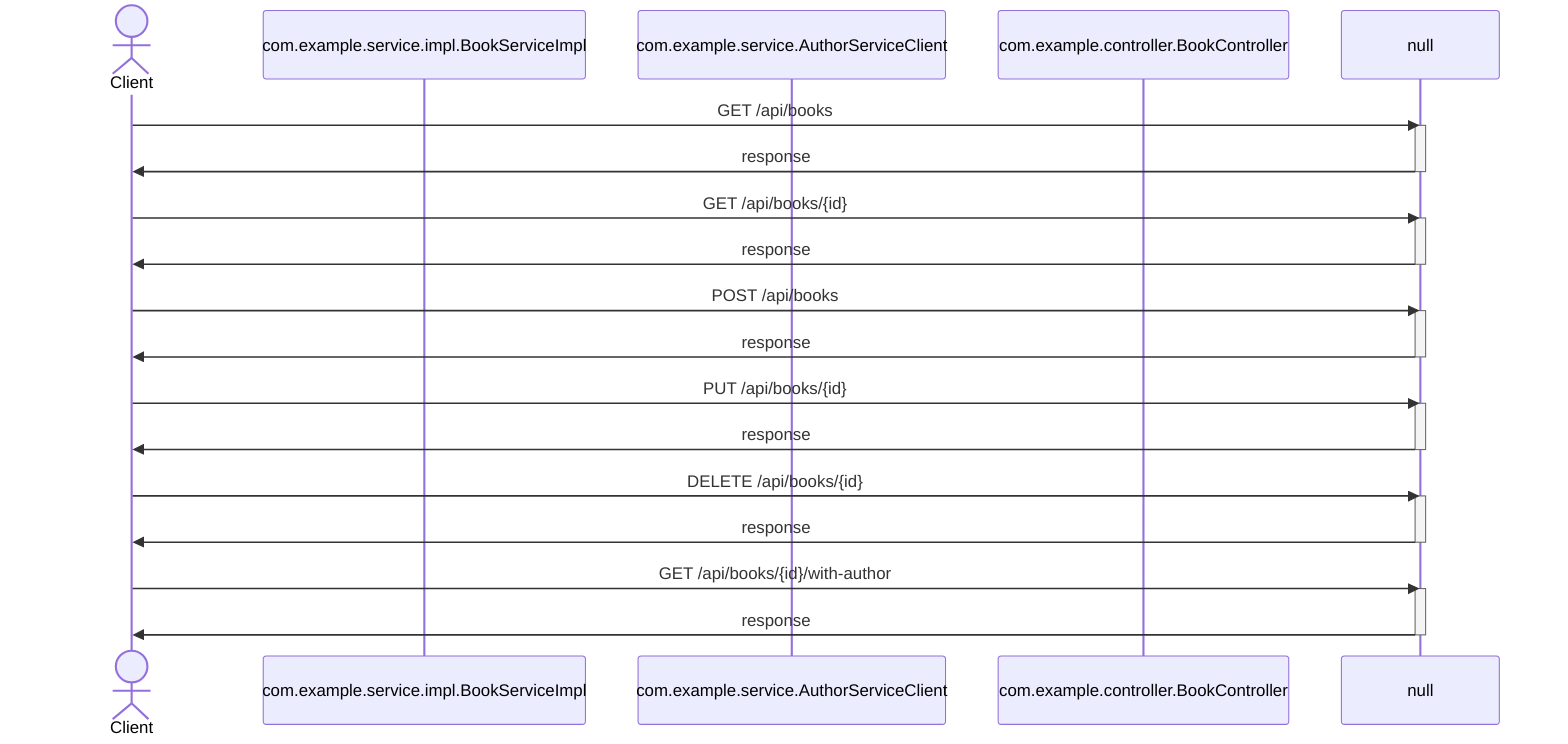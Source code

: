 sequenceDiagram
    actor Client
    participant Service1 as com.example.service.impl.BookServiceImpl
    participant Service2 as com.example.service.AuthorServiceClient
    participant Controller0 as com.example.controller.BookController
    Client->>null: GET /api/books
    activate null
    null->>Client: response
    deactivate null
    Client->>null: GET /api/books/{id}
    activate null
    null->>Client: response
    deactivate null
    Client->>null: POST /api/books
    activate null
    null->>Client: response
    deactivate null
    Client->>null: PUT /api/books/{id}
    activate null
    null->>Client: response
    deactivate null
    Client->>null: DELETE /api/books/{id}
    activate null
    null->>Client: response
    deactivate null
    Client->>null: GET /api/books/{id}/with-author
    activate null
    null->>Client: response
    deactivate null